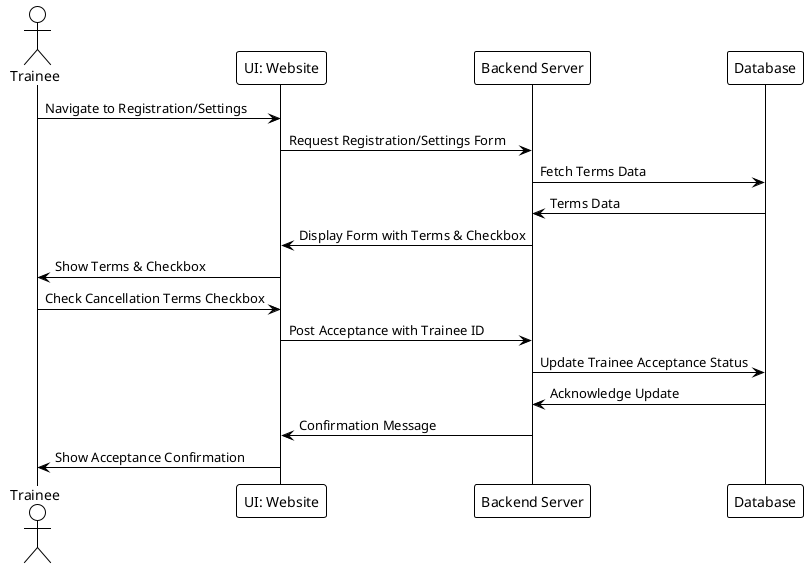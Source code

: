 @startuml
!theme plain

actor Trainee as trainee
participant "UI: Website" as UI
participant "Backend Server" as Server
participant "Database" as DB

trainee -> UI: Navigate to Registration/Settings
UI -> Server: Request Registration/Settings Form
Server -> DB: Fetch Terms Data
DB -> Server: Terms Data
Server -> UI: Display Form with Terms & Checkbox
UI -> trainee: Show Terms & Checkbox

trainee -> UI: Check Cancellation Terms Checkbox
UI -> Server: Post Acceptance with Trainee ID
Server -> DB: Update Trainee Acceptance Status
DB -> Server: Acknowledge Update
Server -> UI: Confirmation Message
UI -> trainee: Show Acceptance Confirmation

@enduml